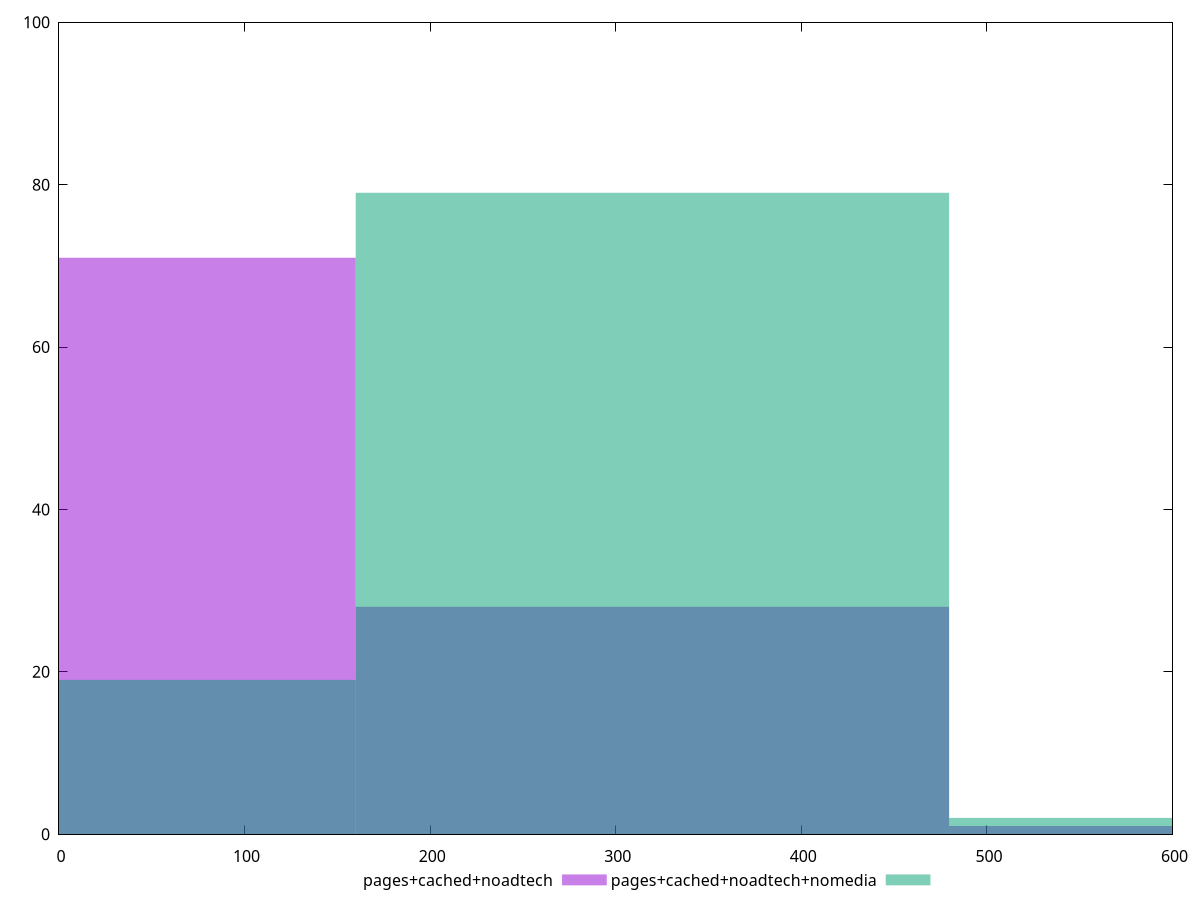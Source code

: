 reset

$pagesCachedNoadtech <<EOF
319.74624686368264 28
0 71
639.4924937273653 1
EOF

$pagesCachedNoadtechNomedia <<EOF
319.74624686368264 79
0 19
639.4924937273653 2
EOF

set key outside below
set boxwidth 319.74624686368264
set xrange [0:600]
set yrange [0:100]
set trange [0:100]
set style fill transparent solid 0.5 noborder
set terminal svg size 640, 500 enhanced background rgb 'white'
set output "report_00015_2021-02-09T16-11-33.973Z/unused-css-rules/comparison/histogram/2_vs_3.svg"

plot $pagesCachedNoadtech title "pages+cached+noadtech" with boxes, \
     $pagesCachedNoadtechNomedia title "pages+cached+noadtech+nomedia" with boxes

reset
